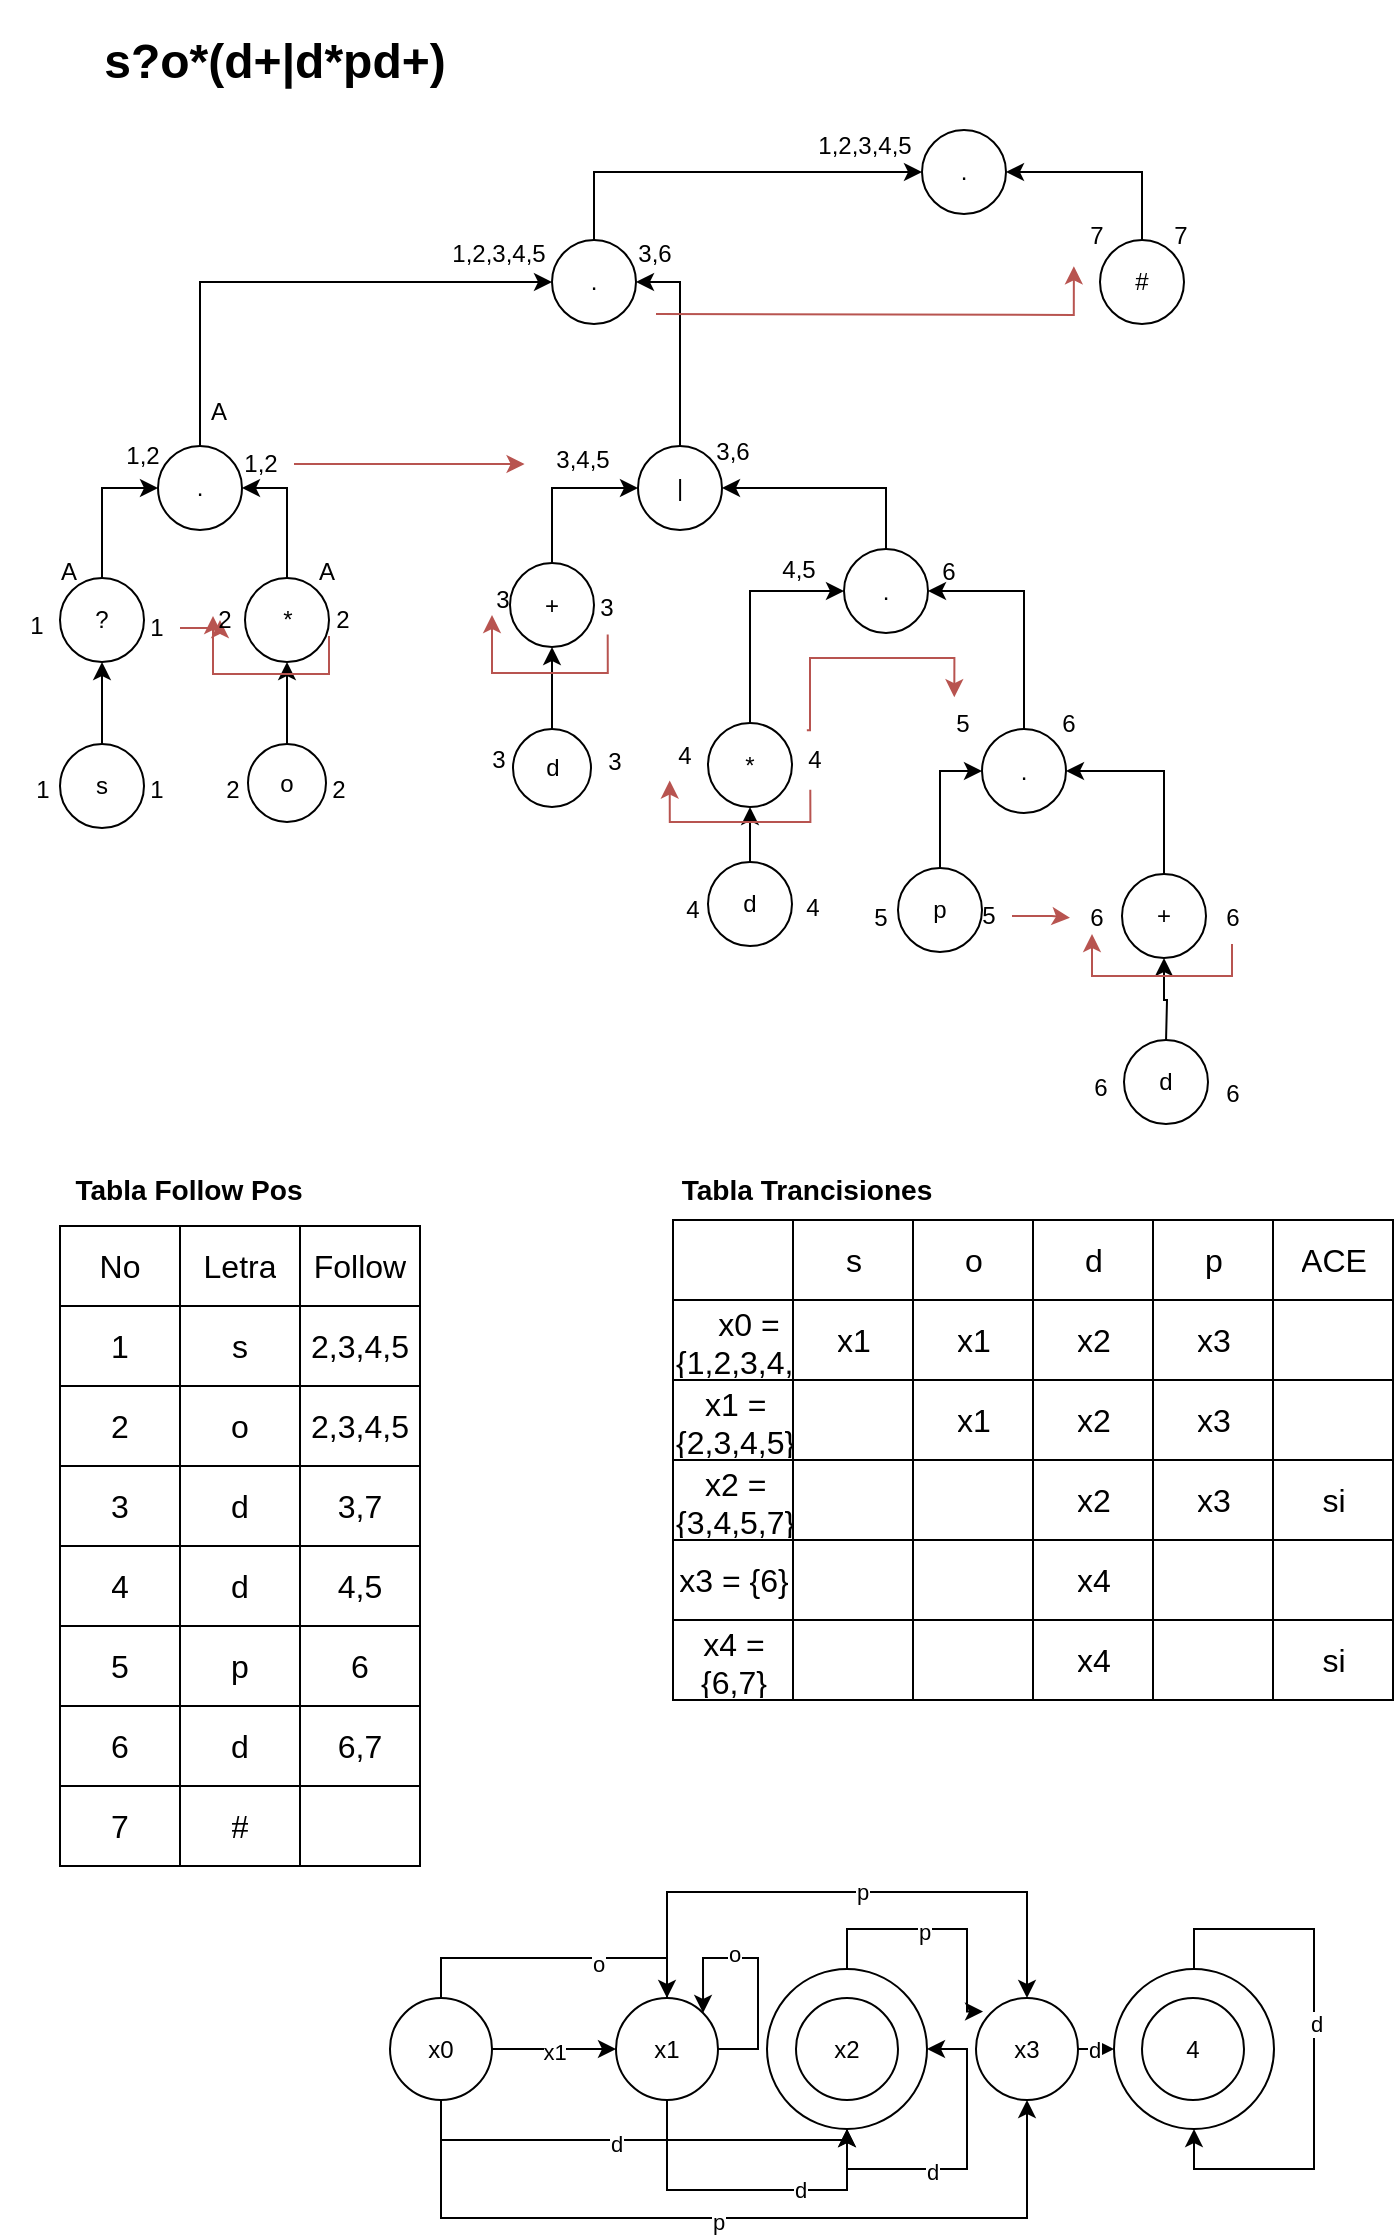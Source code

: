 <mxfile version="24.6.4" type="github">
  <diagram name="Página-1" id="LUSA24zUjMxwE82VFNc1">
    <mxGraphModel dx="989" dy="1683" grid="0" gridSize="10" guides="1" tooltips="1" connect="1" arrows="1" fold="1" page="1" pageScale="1" pageWidth="827" pageHeight="1169" math="0" shadow="0">
      <root>
        <mxCell id="0" />
        <mxCell id="1" parent="0" />
        <mxCell id="OqbQ4sYl66E1r_fSmcML-266" value="" style="ellipse;whiteSpace=wrap;html=1;aspect=fixed;" vertex="1" parent="1">
          <mxGeometry x="408.5" y="969.5" width="80" height="80" as="geometry" />
        </mxCell>
        <mxCell id="OqbQ4sYl66E1r_fSmcML-223" value="" style="ellipse;whiteSpace=wrap;html=1;aspect=fixed;" vertex="1" parent="1">
          <mxGeometry x="582" y="969.5" width="80" height="80" as="geometry" />
        </mxCell>
        <mxCell id="OqbQ4sYl66E1r_fSmcML-2" value="&lt;h1&gt;s?o*(d+|d*pd+)&lt;/h1&gt;" style="text;html=1;align=center;verticalAlign=middle;whiteSpace=wrap;rounded=0;" vertex="1" parent="1">
          <mxGeometry x="25" y="7" width="275" height="18" as="geometry" />
        </mxCell>
        <mxCell id="OqbQ4sYl66E1r_fSmcML-14" style="edgeStyle=orthogonalEdgeStyle;rounded=0;orthogonalLoop=1;jettySize=auto;html=1;entryX=0;entryY=0.5;entryDx=0;entryDy=0;exitX=0.5;exitY=0;exitDx=0;exitDy=0;" edge="1" parent="1" source="OqbQ4sYl66E1r_fSmcML-5" target="OqbQ4sYl66E1r_fSmcML-8">
          <mxGeometry relative="1" as="geometry" />
        </mxCell>
        <mxCell id="OqbQ4sYl66E1r_fSmcML-5" value="?" style="ellipse;whiteSpace=wrap;html=1;aspect=fixed;" vertex="1" parent="1">
          <mxGeometry x="55" y="274" width="42" height="42" as="geometry" />
        </mxCell>
        <mxCell id="OqbQ4sYl66E1r_fSmcML-7" style="edgeStyle=orthogonalEdgeStyle;rounded=0;orthogonalLoop=1;jettySize=auto;html=1;exitX=0.5;exitY=0;exitDx=0;exitDy=0;entryX=0.5;entryY=1;entryDx=0;entryDy=0;" edge="1" parent="1" source="OqbQ4sYl66E1r_fSmcML-6" target="OqbQ4sYl66E1r_fSmcML-5">
          <mxGeometry relative="1" as="geometry" />
        </mxCell>
        <mxCell id="OqbQ4sYl66E1r_fSmcML-6" value="s" style="ellipse;whiteSpace=wrap;html=1;aspect=fixed;" vertex="1" parent="1">
          <mxGeometry x="55" y="357" width="42" height="42" as="geometry" />
        </mxCell>
        <mxCell id="OqbQ4sYl66E1r_fSmcML-18" style="edgeStyle=orthogonalEdgeStyle;rounded=0;orthogonalLoop=1;jettySize=auto;html=1;entryX=0;entryY=0.5;entryDx=0;entryDy=0;exitX=0.5;exitY=0;exitDx=0;exitDy=0;" edge="1" parent="1" source="OqbQ4sYl66E1r_fSmcML-8" target="OqbQ4sYl66E1r_fSmcML-17">
          <mxGeometry relative="1" as="geometry" />
        </mxCell>
        <mxCell id="OqbQ4sYl66E1r_fSmcML-8" value="." style="ellipse;whiteSpace=wrap;html=1;aspect=fixed;" vertex="1" parent="1">
          <mxGeometry x="104" y="208" width="42" height="42" as="geometry" />
        </mxCell>
        <mxCell id="OqbQ4sYl66E1r_fSmcML-13" style="edgeStyle=orthogonalEdgeStyle;rounded=0;orthogonalLoop=1;jettySize=auto;html=1;entryX=0.5;entryY=1;entryDx=0;entryDy=0;" edge="1" parent="1" source="OqbQ4sYl66E1r_fSmcML-10" target="OqbQ4sYl66E1r_fSmcML-12">
          <mxGeometry relative="1" as="geometry" />
        </mxCell>
        <mxCell id="OqbQ4sYl66E1r_fSmcML-10" value="o" style="ellipse;whiteSpace=wrap;html=1;aspect=fixed;" vertex="1" parent="1">
          <mxGeometry x="149" y="357" width="39" height="39" as="geometry" />
        </mxCell>
        <mxCell id="OqbQ4sYl66E1r_fSmcML-15" style="edgeStyle=orthogonalEdgeStyle;rounded=0;orthogonalLoop=1;jettySize=auto;html=1;entryX=1;entryY=0.5;entryDx=0;entryDy=0;exitX=0.5;exitY=0;exitDx=0;exitDy=0;" edge="1" parent="1" source="OqbQ4sYl66E1r_fSmcML-12" target="OqbQ4sYl66E1r_fSmcML-8">
          <mxGeometry relative="1" as="geometry" />
        </mxCell>
        <mxCell id="OqbQ4sYl66E1r_fSmcML-12" value="*" style="ellipse;whiteSpace=wrap;html=1;aspect=fixed;" vertex="1" parent="1">
          <mxGeometry x="147.5" y="274" width="42" height="42" as="geometry" />
        </mxCell>
        <mxCell id="OqbQ4sYl66E1r_fSmcML-47" style="edgeStyle=orthogonalEdgeStyle;rounded=0;orthogonalLoop=1;jettySize=auto;html=1;exitX=0.5;exitY=0;exitDx=0;exitDy=0;entryX=0;entryY=0.5;entryDx=0;entryDy=0;" edge="1" parent="1" source="OqbQ4sYl66E1r_fSmcML-17" target="OqbQ4sYl66E1r_fSmcML-46">
          <mxGeometry relative="1" as="geometry" />
        </mxCell>
        <mxCell id="OqbQ4sYl66E1r_fSmcML-17" value="." style="ellipse;whiteSpace=wrap;html=1;aspect=fixed;" vertex="1" parent="1">
          <mxGeometry x="301" y="105" width="42" height="42" as="geometry" />
        </mxCell>
        <mxCell id="OqbQ4sYl66E1r_fSmcML-19" style="edgeStyle=orthogonalEdgeStyle;rounded=0;orthogonalLoop=1;jettySize=auto;html=1;entryX=0.5;entryY=1;entryDx=0;entryDy=0;" edge="1" parent="1" source="OqbQ4sYl66E1r_fSmcML-20" target="OqbQ4sYl66E1r_fSmcML-21">
          <mxGeometry relative="1" as="geometry" />
        </mxCell>
        <mxCell id="OqbQ4sYl66E1r_fSmcML-20" value="d" style="ellipse;whiteSpace=wrap;html=1;aspect=fixed;" vertex="1" parent="1">
          <mxGeometry x="281.5" y="349.5" width="39" height="39" as="geometry" />
        </mxCell>
        <mxCell id="OqbQ4sYl66E1r_fSmcML-33" style="edgeStyle=orthogonalEdgeStyle;rounded=0;orthogonalLoop=1;jettySize=auto;html=1;exitX=0.5;exitY=0;exitDx=0;exitDy=0;entryX=0;entryY=0.5;entryDx=0;entryDy=0;" edge="1" parent="1" source="OqbQ4sYl66E1r_fSmcML-21" target="OqbQ4sYl66E1r_fSmcML-32">
          <mxGeometry relative="1" as="geometry" />
        </mxCell>
        <mxCell id="OqbQ4sYl66E1r_fSmcML-21" value="+" style="ellipse;whiteSpace=wrap;html=1;aspect=fixed;" vertex="1" parent="1">
          <mxGeometry x="280" y="266.5" width="42" height="42" as="geometry" />
        </mxCell>
        <mxCell id="OqbQ4sYl66E1r_fSmcML-255" style="edgeStyle=orthogonalEdgeStyle;rounded=0;orthogonalLoop=1;jettySize=auto;html=1;exitX=0.5;exitY=0;exitDx=0;exitDy=0;entryX=1;entryY=0.5;entryDx=0;entryDy=0;" edge="1" parent="1" source="OqbQ4sYl66E1r_fSmcML-32" target="OqbQ4sYl66E1r_fSmcML-17">
          <mxGeometry relative="1" as="geometry" />
        </mxCell>
        <mxCell id="OqbQ4sYl66E1r_fSmcML-32" value="|" style="ellipse;whiteSpace=wrap;html=1;aspect=fixed;" vertex="1" parent="1">
          <mxGeometry x="344" y="208" width="42" height="42" as="geometry" />
        </mxCell>
        <mxCell id="OqbQ4sYl66E1r_fSmcML-46" value="." style="ellipse;whiteSpace=wrap;html=1;aspect=fixed;" vertex="1" parent="1">
          <mxGeometry x="486" y="50" width="42" height="42" as="geometry" />
        </mxCell>
        <mxCell id="OqbQ4sYl66E1r_fSmcML-49" style="edgeStyle=orthogonalEdgeStyle;rounded=0;orthogonalLoop=1;jettySize=auto;html=1;exitX=0.5;exitY=0;exitDx=0;exitDy=0;entryX=1;entryY=0.5;entryDx=0;entryDy=0;" edge="1" parent="1" source="OqbQ4sYl66E1r_fSmcML-48" target="OqbQ4sYl66E1r_fSmcML-46">
          <mxGeometry relative="1" as="geometry" />
        </mxCell>
        <mxCell id="OqbQ4sYl66E1r_fSmcML-48" value="#" style="ellipse;whiteSpace=wrap;html=1;aspect=fixed;" vertex="1" parent="1">
          <mxGeometry x="575" y="105" width="42" height="42" as="geometry" />
        </mxCell>
        <mxCell id="OqbQ4sYl66E1r_fSmcML-50" value="" style="shape=table;startSize=0;container=1;collapsible=0;childLayout=tableLayout;fontSize=16;" vertex="1" parent="1">
          <mxGeometry x="55" y="598" width="180" height="320" as="geometry" />
        </mxCell>
        <mxCell id="OqbQ4sYl66E1r_fSmcML-51" value="" style="shape=tableRow;horizontal=0;startSize=0;swimlaneHead=0;swimlaneBody=0;strokeColor=inherit;top=0;left=0;bottom=0;right=0;collapsible=0;dropTarget=0;fillColor=none;points=[[0,0.5],[1,0.5]];portConstraint=eastwest;fontSize=16;" vertex="1" parent="OqbQ4sYl66E1r_fSmcML-50">
          <mxGeometry width="180" height="40" as="geometry" />
        </mxCell>
        <mxCell id="OqbQ4sYl66E1r_fSmcML-52" value="No" style="shape=partialRectangle;html=1;whiteSpace=wrap;connectable=0;strokeColor=inherit;overflow=hidden;fillColor=none;top=0;left=0;bottom=0;right=0;pointerEvents=1;fontSize=16;" vertex="1" parent="OqbQ4sYl66E1r_fSmcML-51">
          <mxGeometry width="60" height="40" as="geometry">
            <mxRectangle width="60" height="40" as="alternateBounds" />
          </mxGeometry>
        </mxCell>
        <mxCell id="OqbQ4sYl66E1r_fSmcML-53" value="Letra" style="shape=partialRectangle;html=1;whiteSpace=wrap;connectable=0;strokeColor=inherit;overflow=hidden;fillColor=none;top=0;left=0;bottom=0;right=0;pointerEvents=1;fontSize=16;" vertex="1" parent="OqbQ4sYl66E1r_fSmcML-51">
          <mxGeometry x="60" width="60" height="40" as="geometry">
            <mxRectangle width="60" height="40" as="alternateBounds" />
          </mxGeometry>
        </mxCell>
        <mxCell id="OqbQ4sYl66E1r_fSmcML-54" value="Follow" style="shape=partialRectangle;html=1;whiteSpace=wrap;connectable=0;strokeColor=inherit;overflow=hidden;fillColor=none;top=0;left=0;bottom=0;right=0;pointerEvents=1;fontSize=16;" vertex="1" parent="OqbQ4sYl66E1r_fSmcML-51">
          <mxGeometry x="120" width="60" height="40" as="geometry">
            <mxRectangle width="60" height="40" as="alternateBounds" />
          </mxGeometry>
        </mxCell>
        <mxCell id="OqbQ4sYl66E1r_fSmcML-98" style="shape=tableRow;horizontal=0;startSize=0;swimlaneHead=0;swimlaneBody=0;strokeColor=inherit;top=0;left=0;bottom=0;right=0;collapsible=0;dropTarget=0;fillColor=none;points=[[0,0.5],[1,0.5]];portConstraint=eastwest;fontSize=16;" vertex="1" parent="OqbQ4sYl66E1r_fSmcML-50">
          <mxGeometry y="40" width="180" height="40" as="geometry" />
        </mxCell>
        <mxCell id="OqbQ4sYl66E1r_fSmcML-99" value="1" style="shape=partialRectangle;html=1;whiteSpace=wrap;connectable=0;strokeColor=inherit;overflow=hidden;fillColor=none;top=0;left=0;bottom=0;right=0;pointerEvents=1;fontSize=16;" vertex="1" parent="OqbQ4sYl66E1r_fSmcML-98">
          <mxGeometry width="60" height="40" as="geometry">
            <mxRectangle width="60" height="40" as="alternateBounds" />
          </mxGeometry>
        </mxCell>
        <mxCell id="OqbQ4sYl66E1r_fSmcML-100" value="s" style="shape=partialRectangle;html=1;whiteSpace=wrap;connectable=0;strokeColor=inherit;overflow=hidden;fillColor=none;top=0;left=0;bottom=0;right=0;pointerEvents=1;fontSize=16;" vertex="1" parent="OqbQ4sYl66E1r_fSmcML-98">
          <mxGeometry x="60" width="60" height="40" as="geometry">
            <mxRectangle width="60" height="40" as="alternateBounds" />
          </mxGeometry>
        </mxCell>
        <mxCell id="OqbQ4sYl66E1r_fSmcML-101" value="2,3,4,5" style="shape=partialRectangle;html=1;whiteSpace=wrap;connectable=0;strokeColor=inherit;overflow=hidden;fillColor=none;top=0;left=0;bottom=0;right=0;pointerEvents=1;fontSize=16;" vertex="1" parent="OqbQ4sYl66E1r_fSmcML-98">
          <mxGeometry x="120" width="60" height="40" as="geometry">
            <mxRectangle width="60" height="40" as="alternateBounds" />
          </mxGeometry>
        </mxCell>
        <mxCell id="OqbQ4sYl66E1r_fSmcML-94" style="shape=tableRow;horizontal=0;startSize=0;swimlaneHead=0;swimlaneBody=0;strokeColor=inherit;top=0;left=0;bottom=0;right=0;collapsible=0;dropTarget=0;fillColor=none;points=[[0,0.5],[1,0.5]];portConstraint=eastwest;fontSize=16;" vertex="1" parent="OqbQ4sYl66E1r_fSmcML-50">
          <mxGeometry y="80" width="180" height="40" as="geometry" />
        </mxCell>
        <mxCell id="OqbQ4sYl66E1r_fSmcML-95" value="2" style="shape=partialRectangle;html=1;whiteSpace=wrap;connectable=0;strokeColor=inherit;overflow=hidden;fillColor=none;top=0;left=0;bottom=0;right=0;pointerEvents=1;fontSize=16;" vertex="1" parent="OqbQ4sYl66E1r_fSmcML-94">
          <mxGeometry width="60" height="40" as="geometry">
            <mxRectangle width="60" height="40" as="alternateBounds" />
          </mxGeometry>
        </mxCell>
        <mxCell id="OqbQ4sYl66E1r_fSmcML-96" value="o" style="shape=partialRectangle;html=1;whiteSpace=wrap;connectable=0;strokeColor=inherit;overflow=hidden;fillColor=none;top=0;left=0;bottom=0;right=0;pointerEvents=1;fontSize=16;" vertex="1" parent="OqbQ4sYl66E1r_fSmcML-94">
          <mxGeometry x="60" width="60" height="40" as="geometry">
            <mxRectangle width="60" height="40" as="alternateBounds" />
          </mxGeometry>
        </mxCell>
        <mxCell id="OqbQ4sYl66E1r_fSmcML-97" value="2,3,4,5" style="shape=partialRectangle;html=1;whiteSpace=wrap;connectable=0;strokeColor=inherit;overflow=hidden;fillColor=none;top=0;left=0;bottom=0;right=0;pointerEvents=1;fontSize=16;" vertex="1" parent="OqbQ4sYl66E1r_fSmcML-94">
          <mxGeometry x="120" width="60" height="40" as="geometry">
            <mxRectangle width="60" height="40" as="alternateBounds" />
          </mxGeometry>
        </mxCell>
        <mxCell id="OqbQ4sYl66E1r_fSmcML-90" style="shape=tableRow;horizontal=0;startSize=0;swimlaneHead=0;swimlaneBody=0;strokeColor=inherit;top=0;left=0;bottom=0;right=0;collapsible=0;dropTarget=0;fillColor=none;points=[[0,0.5],[1,0.5]];portConstraint=eastwest;fontSize=16;" vertex="1" parent="OqbQ4sYl66E1r_fSmcML-50">
          <mxGeometry y="120" width="180" height="40" as="geometry" />
        </mxCell>
        <mxCell id="OqbQ4sYl66E1r_fSmcML-91" value="3" style="shape=partialRectangle;html=1;whiteSpace=wrap;connectable=0;strokeColor=inherit;overflow=hidden;fillColor=none;top=0;left=0;bottom=0;right=0;pointerEvents=1;fontSize=16;" vertex="1" parent="OqbQ4sYl66E1r_fSmcML-90">
          <mxGeometry width="60" height="40" as="geometry">
            <mxRectangle width="60" height="40" as="alternateBounds" />
          </mxGeometry>
        </mxCell>
        <mxCell id="OqbQ4sYl66E1r_fSmcML-92" value="d" style="shape=partialRectangle;html=1;whiteSpace=wrap;connectable=0;strokeColor=inherit;overflow=hidden;fillColor=none;top=0;left=0;bottom=0;right=0;pointerEvents=1;fontSize=16;" vertex="1" parent="OqbQ4sYl66E1r_fSmcML-90">
          <mxGeometry x="60" width="60" height="40" as="geometry">
            <mxRectangle width="60" height="40" as="alternateBounds" />
          </mxGeometry>
        </mxCell>
        <mxCell id="OqbQ4sYl66E1r_fSmcML-93" value="3,7" style="shape=partialRectangle;html=1;whiteSpace=wrap;connectable=0;strokeColor=inherit;overflow=hidden;fillColor=none;top=0;left=0;bottom=0;right=0;pointerEvents=1;fontSize=16;" vertex="1" parent="OqbQ4sYl66E1r_fSmcML-90">
          <mxGeometry x="120" width="60" height="40" as="geometry">
            <mxRectangle width="60" height="40" as="alternateBounds" />
          </mxGeometry>
        </mxCell>
        <mxCell id="OqbQ4sYl66E1r_fSmcML-86" style="shape=tableRow;horizontal=0;startSize=0;swimlaneHead=0;swimlaneBody=0;strokeColor=inherit;top=0;left=0;bottom=0;right=0;collapsible=0;dropTarget=0;fillColor=none;points=[[0,0.5],[1,0.5]];portConstraint=eastwest;fontSize=16;" vertex="1" parent="OqbQ4sYl66E1r_fSmcML-50">
          <mxGeometry y="160" width="180" height="40" as="geometry" />
        </mxCell>
        <mxCell id="OqbQ4sYl66E1r_fSmcML-87" value="4" style="shape=partialRectangle;html=1;whiteSpace=wrap;connectable=0;strokeColor=inherit;overflow=hidden;fillColor=none;top=0;left=0;bottom=0;right=0;pointerEvents=1;fontSize=16;" vertex="1" parent="OqbQ4sYl66E1r_fSmcML-86">
          <mxGeometry width="60" height="40" as="geometry">
            <mxRectangle width="60" height="40" as="alternateBounds" />
          </mxGeometry>
        </mxCell>
        <mxCell id="OqbQ4sYl66E1r_fSmcML-88" value="d" style="shape=partialRectangle;html=1;whiteSpace=wrap;connectable=0;strokeColor=inherit;overflow=hidden;fillColor=none;top=0;left=0;bottom=0;right=0;pointerEvents=1;fontSize=16;" vertex="1" parent="OqbQ4sYl66E1r_fSmcML-86">
          <mxGeometry x="60" width="60" height="40" as="geometry">
            <mxRectangle width="60" height="40" as="alternateBounds" />
          </mxGeometry>
        </mxCell>
        <mxCell id="OqbQ4sYl66E1r_fSmcML-89" value="4,5" style="shape=partialRectangle;html=1;whiteSpace=wrap;connectable=0;strokeColor=inherit;overflow=hidden;fillColor=none;top=0;left=0;bottom=0;right=0;pointerEvents=1;fontSize=16;" vertex="1" parent="OqbQ4sYl66E1r_fSmcML-86">
          <mxGeometry x="120" width="60" height="40" as="geometry">
            <mxRectangle width="60" height="40" as="alternateBounds" />
          </mxGeometry>
        </mxCell>
        <mxCell id="OqbQ4sYl66E1r_fSmcML-82" style="shape=tableRow;horizontal=0;startSize=0;swimlaneHead=0;swimlaneBody=0;strokeColor=inherit;top=0;left=0;bottom=0;right=0;collapsible=0;dropTarget=0;fillColor=none;points=[[0,0.5],[1,0.5]];portConstraint=eastwest;fontSize=16;" vertex="1" parent="OqbQ4sYl66E1r_fSmcML-50">
          <mxGeometry y="200" width="180" height="40" as="geometry" />
        </mxCell>
        <mxCell id="OqbQ4sYl66E1r_fSmcML-83" value="5" style="shape=partialRectangle;html=1;whiteSpace=wrap;connectable=0;strokeColor=inherit;overflow=hidden;fillColor=none;top=0;left=0;bottom=0;right=0;pointerEvents=1;fontSize=16;" vertex="1" parent="OqbQ4sYl66E1r_fSmcML-82">
          <mxGeometry width="60" height="40" as="geometry">
            <mxRectangle width="60" height="40" as="alternateBounds" />
          </mxGeometry>
        </mxCell>
        <mxCell id="OqbQ4sYl66E1r_fSmcML-84" value="p" style="shape=partialRectangle;html=1;whiteSpace=wrap;connectable=0;strokeColor=inherit;overflow=hidden;fillColor=none;top=0;left=0;bottom=0;right=0;pointerEvents=1;fontSize=16;" vertex="1" parent="OqbQ4sYl66E1r_fSmcML-82">
          <mxGeometry x="60" width="60" height="40" as="geometry">
            <mxRectangle width="60" height="40" as="alternateBounds" />
          </mxGeometry>
        </mxCell>
        <mxCell id="OqbQ4sYl66E1r_fSmcML-85" value="6" style="shape=partialRectangle;html=1;whiteSpace=wrap;connectable=0;strokeColor=inherit;overflow=hidden;fillColor=none;top=0;left=0;bottom=0;right=0;pointerEvents=1;fontSize=16;" vertex="1" parent="OqbQ4sYl66E1r_fSmcML-82">
          <mxGeometry x="120" width="60" height="40" as="geometry">
            <mxRectangle width="60" height="40" as="alternateBounds" />
          </mxGeometry>
        </mxCell>
        <mxCell id="OqbQ4sYl66E1r_fSmcML-55" value="" style="shape=tableRow;horizontal=0;startSize=0;swimlaneHead=0;swimlaneBody=0;strokeColor=inherit;top=0;left=0;bottom=0;right=0;collapsible=0;dropTarget=0;fillColor=none;points=[[0,0.5],[1,0.5]];portConstraint=eastwest;fontSize=16;" vertex="1" parent="OqbQ4sYl66E1r_fSmcML-50">
          <mxGeometry y="240" width="180" height="40" as="geometry" />
        </mxCell>
        <mxCell id="OqbQ4sYl66E1r_fSmcML-56" value="6" style="shape=partialRectangle;html=1;whiteSpace=wrap;connectable=0;strokeColor=inherit;overflow=hidden;fillColor=none;top=0;left=0;bottom=0;right=0;pointerEvents=1;fontSize=16;" vertex="1" parent="OqbQ4sYl66E1r_fSmcML-55">
          <mxGeometry width="60" height="40" as="geometry">
            <mxRectangle width="60" height="40" as="alternateBounds" />
          </mxGeometry>
        </mxCell>
        <mxCell id="OqbQ4sYl66E1r_fSmcML-57" value="d" style="shape=partialRectangle;html=1;whiteSpace=wrap;connectable=0;strokeColor=inherit;overflow=hidden;fillColor=none;top=0;left=0;bottom=0;right=0;pointerEvents=1;fontSize=16;" vertex="1" parent="OqbQ4sYl66E1r_fSmcML-55">
          <mxGeometry x="60" width="60" height="40" as="geometry">
            <mxRectangle width="60" height="40" as="alternateBounds" />
          </mxGeometry>
        </mxCell>
        <mxCell id="OqbQ4sYl66E1r_fSmcML-58" value="6,7" style="shape=partialRectangle;html=1;whiteSpace=wrap;connectable=0;strokeColor=inherit;overflow=hidden;fillColor=none;top=0;left=0;bottom=0;right=0;pointerEvents=1;fontSize=16;" vertex="1" parent="OqbQ4sYl66E1r_fSmcML-55">
          <mxGeometry x="120" width="60" height="40" as="geometry">
            <mxRectangle width="60" height="40" as="alternateBounds" />
          </mxGeometry>
        </mxCell>
        <mxCell id="OqbQ4sYl66E1r_fSmcML-59" value="" style="shape=tableRow;horizontal=0;startSize=0;swimlaneHead=0;swimlaneBody=0;strokeColor=inherit;top=0;left=0;bottom=0;right=0;collapsible=0;dropTarget=0;fillColor=none;points=[[0,0.5],[1,0.5]];portConstraint=eastwest;fontSize=16;" vertex="1" parent="OqbQ4sYl66E1r_fSmcML-50">
          <mxGeometry y="280" width="180" height="40" as="geometry" />
        </mxCell>
        <mxCell id="OqbQ4sYl66E1r_fSmcML-60" value="7" style="shape=partialRectangle;html=1;whiteSpace=wrap;connectable=0;strokeColor=inherit;overflow=hidden;fillColor=none;top=0;left=0;bottom=0;right=0;pointerEvents=1;fontSize=16;" vertex="1" parent="OqbQ4sYl66E1r_fSmcML-59">
          <mxGeometry width="60" height="40" as="geometry">
            <mxRectangle width="60" height="40" as="alternateBounds" />
          </mxGeometry>
        </mxCell>
        <mxCell id="OqbQ4sYl66E1r_fSmcML-61" value="#" style="shape=partialRectangle;html=1;whiteSpace=wrap;connectable=0;strokeColor=inherit;overflow=hidden;fillColor=none;top=0;left=0;bottom=0;right=0;pointerEvents=1;fontSize=16;" vertex="1" parent="OqbQ4sYl66E1r_fSmcML-59">
          <mxGeometry x="60" width="60" height="40" as="geometry">
            <mxRectangle width="60" height="40" as="alternateBounds" />
          </mxGeometry>
        </mxCell>
        <mxCell id="OqbQ4sYl66E1r_fSmcML-62" value="" style="shape=partialRectangle;html=1;whiteSpace=wrap;connectable=0;strokeColor=inherit;overflow=hidden;fillColor=none;top=0;left=0;bottom=0;right=0;pointerEvents=1;fontSize=16;" vertex="1" parent="OqbQ4sYl66E1r_fSmcML-59">
          <mxGeometry x="120" width="60" height="40" as="geometry">
            <mxRectangle width="60" height="40" as="alternateBounds" />
          </mxGeometry>
        </mxCell>
        <mxCell id="OqbQ4sYl66E1r_fSmcML-63" value="&lt;h3&gt;Tabla Follow Pos&lt;/h3&gt;" style="text;html=1;align=center;verticalAlign=middle;whiteSpace=wrap;rounded=0;" vertex="1" parent="1">
          <mxGeometry x="55" y="562" width="129" height="36" as="geometry" />
        </mxCell>
        <mxCell id="OqbQ4sYl66E1r_fSmcML-64" value="A" style="text;html=1;align=center;verticalAlign=middle;resizable=0;points=[];autosize=1;strokeColor=none;fillColor=none;" vertex="1" parent="1">
          <mxGeometry x="46" y="258" width="26" height="26" as="geometry" />
        </mxCell>
        <mxCell id="OqbQ4sYl66E1r_fSmcML-65" value="A" style="text;html=1;align=center;verticalAlign=middle;resizable=0;points=[];autosize=1;strokeColor=none;fillColor=none;" vertex="1" parent="1">
          <mxGeometry x="175" y="258" width="26" height="26" as="geometry" />
        </mxCell>
        <mxCell id="OqbQ4sYl66E1r_fSmcML-67" value="1,2" style="text;html=1;align=center;verticalAlign=middle;resizable=0;points=[];autosize=1;strokeColor=none;fillColor=none;" vertex="1" parent="1">
          <mxGeometry x="78" y="200" width="35" height="26" as="geometry" />
        </mxCell>
        <mxCell id="OqbQ4sYl66E1r_fSmcML-68" value="1,2" style="text;html=1;align=center;verticalAlign=middle;resizable=0;points=[];autosize=1;strokeColor=none;fillColor=none;" vertex="1" parent="1">
          <mxGeometry x="137" y="204" width="35" height="26" as="geometry" />
        </mxCell>
        <mxCell id="OqbQ4sYl66E1r_fSmcML-69" value="A" style="text;html=1;align=center;verticalAlign=middle;resizable=0;points=[];autosize=1;strokeColor=none;fillColor=none;" vertex="1" parent="1">
          <mxGeometry x="121" y="178" width="26" height="26" as="geometry" />
        </mxCell>
        <mxCell id="OqbQ4sYl66E1r_fSmcML-70" value="3,4,5" style="text;html=1;align=center;verticalAlign=middle;resizable=0;points=[];autosize=1;strokeColor=none;fillColor=none;" vertex="1" parent="1">
          <mxGeometry x="293" y="201.5" width="45" height="26" as="geometry" />
        </mxCell>
        <mxCell id="OqbQ4sYl66E1r_fSmcML-76" value="1,2,3,4,5" style="text;html=1;align=center;verticalAlign=middle;resizable=0;points=[];autosize=1;strokeColor=none;fillColor=none;" vertex="1" parent="1">
          <mxGeometry x="241" y="99" width="65" height="26" as="geometry" />
        </mxCell>
        <mxCell id="OqbQ4sYl66E1r_fSmcML-77" value="3,6" style="text;html=1;align=center;verticalAlign=middle;resizable=0;points=[];autosize=1;strokeColor=none;fillColor=none;" vertex="1" parent="1">
          <mxGeometry x="334" y="99" width="35" height="26" as="geometry" />
        </mxCell>
        <mxCell id="OqbQ4sYl66E1r_fSmcML-78" value="1,2,3,4,5" style="text;html=1;align=center;verticalAlign=middle;resizable=0;points=[];autosize=1;strokeColor=none;fillColor=none;" vertex="1" parent="1">
          <mxGeometry x="424" y="45" width="65" height="26" as="geometry" />
        </mxCell>
        <mxCell id="OqbQ4sYl66E1r_fSmcML-79" value="7" style="text;html=1;align=center;verticalAlign=middle;resizable=0;points=[];autosize=1;strokeColor=none;fillColor=none;" vertex="1" parent="1">
          <mxGeometry x="560" y="90" width="25" height="26" as="geometry" />
        </mxCell>
        <mxCell id="OqbQ4sYl66E1r_fSmcML-80" value="7" style="text;html=1;align=center;verticalAlign=middle;resizable=0;points=[];autosize=1;strokeColor=none;fillColor=none;" vertex="1" parent="1">
          <mxGeometry x="602" y="90" width="25" height="26" as="geometry" />
        </mxCell>
        <mxCell id="OqbQ4sYl66E1r_fSmcML-104" value="1" style="text;html=1;align=center;verticalAlign=middle;resizable=0;points=[];autosize=1;strokeColor=none;fillColor=none;" vertex="1" parent="1">
          <mxGeometry x="30" y="285" width="25" height="26" as="geometry" />
        </mxCell>
        <mxCell id="OqbQ4sYl66E1r_fSmcML-261" style="edgeStyle=orthogonalEdgeStyle;rounded=0;orthogonalLoop=1;jettySize=auto;html=1;fillColor=#f8cecc;strokeColor=#b85450;" edge="1" parent="1" source="OqbQ4sYl66E1r_fSmcML-105" target="OqbQ4sYl66E1r_fSmcML-112">
          <mxGeometry relative="1" as="geometry" />
        </mxCell>
        <mxCell id="OqbQ4sYl66E1r_fSmcML-105" value="1" style="text;html=1;align=center;verticalAlign=middle;resizable=0;points=[];autosize=1;strokeColor=none;fillColor=none;" vertex="1" parent="1">
          <mxGeometry x="90" y="286" width="25" height="26" as="geometry" />
        </mxCell>
        <mxCell id="OqbQ4sYl66E1r_fSmcML-106" value="1" style="text;html=1;align=center;verticalAlign=middle;resizable=0;points=[];autosize=1;strokeColor=none;fillColor=none;" vertex="1" parent="1">
          <mxGeometry x="33" y="366.5" width="25" height="26" as="geometry" />
        </mxCell>
        <mxCell id="OqbQ4sYl66E1r_fSmcML-107" value="1" style="text;html=1;align=center;verticalAlign=middle;resizable=0;points=[];autosize=1;strokeColor=none;fillColor=none;" vertex="1" parent="1">
          <mxGeometry x="90" y="366.5" width="25" height="26" as="geometry" />
        </mxCell>
        <mxCell id="OqbQ4sYl66E1r_fSmcML-108" value="2" style="text;html=1;align=center;verticalAlign=middle;resizable=0;points=[];autosize=1;strokeColor=none;fillColor=none;" vertex="1" parent="1">
          <mxGeometry x="128" y="366.5" width="25" height="26" as="geometry" />
        </mxCell>
        <mxCell id="OqbQ4sYl66E1r_fSmcML-110" value="2" style="text;html=1;align=center;verticalAlign=middle;resizable=0;points=[];autosize=1;strokeColor=none;fillColor=none;" vertex="1" parent="1">
          <mxGeometry x="181" y="366.5" width="25" height="26" as="geometry" />
        </mxCell>
        <mxCell id="OqbQ4sYl66E1r_fSmcML-111" value="2" style="text;html=1;align=center;verticalAlign=middle;resizable=0;points=[];autosize=1;strokeColor=none;fillColor=none;" vertex="1" parent="1">
          <mxGeometry x="183" y="282" width="25" height="26" as="geometry" />
        </mxCell>
        <mxCell id="OqbQ4sYl66E1r_fSmcML-112" value="2" style="text;html=1;align=center;verticalAlign=middle;resizable=0;points=[];autosize=1;strokeColor=none;fillColor=none;" vertex="1" parent="1">
          <mxGeometry x="124" y="282" width="25" height="26" as="geometry" />
        </mxCell>
        <mxCell id="OqbQ4sYl66E1r_fSmcML-113" value="3" style="text;html=1;align=center;verticalAlign=middle;resizable=0;points=[];autosize=1;strokeColor=none;fillColor=none;" vertex="1" parent="1">
          <mxGeometry x="261" y="351.5" width="25" height="26" as="geometry" />
        </mxCell>
        <mxCell id="OqbQ4sYl66E1r_fSmcML-114" value="3" style="text;html=1;align=center;verticalAlign=middle;resizable=0;points=[];autosize=1;strokeColor=none;fillColor=none;" vertex="1" parent="1">
          <mxGeometry x="319" y="352.5" width="25" height="26" as="geometry" />
        </mxCell>
        <mxCell id="OqbQ4sYl66E1r_fSmcML-119" value="3" style="text;html=1;align=center;verticalAlign=middle;resizable=0;points=[];autosize=1;strokeColor=none;fillColor=none;" vertex="1" parent="1">
          <mxGeometry x="315" y="275.5" width="25" height="26" as="geometry" />
        </mxCell>
        <mxCell id="OqbQ4sYl66E1r_fSmcML-120" value="3" style="text;html=1;align=center;verticalAlign=middle;resizable=0;points=[];autosize=1;strokeColor=none;fillColor=none;" vertex="1" parent="1">
          <mxGeometry x="263" y="271.5" width="25" height="26" as="geometry" />
        </mxCell>
        <mxCell id="OqbQ4sYl66E1r_fSmcML-129" style="edgeStyle=orthogonalEdgeStyle;rounded=0;orthogonalLoop=1;jettySize=auto;html=1;exitX=0.554;exitY=1.027;exitDx=0;exitDy=0;exitPerimeter=0;fillColor=#f8cecc;strokeColor=#b85450;" edge="1" parent="1" source="OqbQ4sYl66E1r_fSmcML-119">
          <mxGeometry relative="1" as="geometry">
            <mxPoint x="271" y="292.5" as="targetPoint" />
            <Array as="points">
              <mxPoint x="329" y="321.5" />
              <mxPoint x="271" y="321.5" />
            </Array>
          </mxGeometry>
        </mxCell>
        <mxCell id="OqbQ4sYl66E1r_fSmcML-131" style="edgeStyle=orthogonalEdgeStyle;rounded=0;orthogonalLoop=1;jettySize=auto;html=1;exitX=0.554;exitY=1.027;exitDx=0;exitDy=0;exitPerimeter=0;fillColor=#f8cecc;strokeColor=#b85450;" edge="1" parent="1">
          <mxGeometry relative="1" as="geometry">
            <mxPoint x="189.5" y="303" as="sourcePoint" />
            <mxPoint x="131.5" y="293" as="targetPoint" />
            <Array as="points">
              <mxPoint x="189.5" y="322" />
              <mxPoint x="131.5" y="322" />
            </Array>
          </mxGeometry>
        </mxCell>
        <mxCell id="OqbQ4sYl66E1r_fSmcML-134" style="edgeStyle=orthogonalEdgeStyle;rounded=0;orthogonalLoop=1;jettySize=auto;html=1;entryX=0.077;entryY=1.082;entryDx=0;entryDy=0;entryPerimeter=0;fillColor=#f8cecc;strokeColor=#b85450;" edge="1" parent="1" target="OqbQ4sYl66E1r_fSmcML-79">
          <mxGeometry relative="1" as="geometry">
            <mxPoint x="353" y="142" as="sourcePoint" />
          </mxGeometry>
        </mxCell>
        <mxCell id="OqbQ4sYl66E1r_fSmcML-140" value="&lt;h3&gt;Tabla Trancisiones&lt;/h3&gt;" style="text;html=1;align=center;verticalAlign=middle;whiteSpace=wrap;rounded=0;" vertex="1" parent="1">
          <mxGeometry x="364" y="562" width="129" height="36" as="geometry" />
        </mxCell>
        <mxCell id="OqbQ4sYl66E1r_fSmcML-141" value="" style="shape=table;startSize=0;container=1;collapsible=0;childLayout=tableLayout;fontSize=16;" vertex="1" parent="1">
          <mxGeometry x="361.5" y="595" width="360" height="240" as="geometry" />
        </mxCell>
        <mxCell id="OqbQ4sYl66E1r_fSmcML-158" style="shape=tableRow;horizontal=0;startSize=0;swimlaneHead=0;swimlaneBody=0;strokeColor=inherit;top=0;left=0;bottom=0;right=0;collapsible=0;dropTarget=0;fillColor=none;points=[[0,0.5],[1,0.5]];portConstraint=eastwest;fontSize=16;" vertex="1" parent="OqbQ4sYl66E1r_fSmcML-141">
          <mxGeometry width="360" height="40" as="geometry" />
        </mxCell>
        <mxCell id="OqbQ4sYl66E1r_fSmcML-159" style="shape=partialRectangle;html=1;whiteSpace=wrap;connectable=0;strokeColor=inherit;overflow=hidden;fillColor=none;top=0;left=0;bottom=0;right=0;pointerEvents=1;fontSize=16;" vertex="1" parent="OqbQ4sYl66E1r_fSmcML-158">
          <mxGeometry width="60" height="40" as="geometry">
            <mxRectangle width="60" height="40" as="alternateBounds" />
          </mxGeometry>
        </mxCell>
        <mxCell id="OqbQ4sYl66E1r_fSmcML-160" value="s" style="shape=partialRectangle;html=1;whiteSpace=wrap;connectable=0;strokeColor=inherit;overflow=hidden;fillColor=none;top=0;left=0;bottom=0;right=0;pointerEvents=1;fontSize=16;" vertex="1" parent="OqbQ4sYl66E1r_fSmcML-158">
          <mxGeometry x="60" width="60" height="40" as="geometry">
            <mxRectangle width="60" height="40" as="alternateBounds" />
          </mxGeometry>
        </mxCell>
        <mxCell id="OqbQ4sYl66E1r_fSmcML-161" value="o" style="shape=partialRectangle;html=1;whiteSpace=wrap;connectable=0;strokeColor=inherit;overflow=hidden;fillColor=none;top=0;left=0;bottom=0;right=0;pointerEvents=1;fontSize=16;" vertex="1" parent="OqbQ4sYl66E1r_fSmcML-158">
          <mxGeometry x="120" width="60" height="40" as="geometry">
            <mxRectangle width="60" height="40" as="alternateBounds" />
          </mxGeometry>
        </mxCell>
        <mxCell id="OqbQ4sYl66E1r_fSmcML-162" value="d" style="shape=partialRectangle;html=1;whiteSpace=wrap;connectable=0;strokeColor=inherit;overflow=hidden;fillColor=none;top=0;left=0;bottom=0;right=0;pointerEvents=1;fontSize=16;" vertex="1" parent="OqbQ4sYl66E1r_fSmcML-158">
          <mxGeometry x="180" width="60" height="40" as="geometry">
            <mxRectangle width="60" height="40" as="alternateBounds" />
          </mxGeometry>
        </mxCell>
        <mxCell id="OqbQ4sYl66E1r_fSmcML-167" value="p" style="shape=partialRectangle;html=1;whiteSpace=wrap;connectable=0;strokeColor=inherit;overflow=hidden;fillColor=none;top=0;left=0;bottom=0;right=0;pointerEvents=1;fontSize=16;" vertex="1" parent="OqbQ4sYl66E1r_fSmcML-158">
          <mxGeometry x="240" width="60" height="40" as="geometry">
            <mxRectangle width="60" height="40" as="alternateBounds" />
          </mxGeometry>
        </mxCell>
        <mxCell id="OqbQ4sYl66E1r_fSmcML-172" value="ACE" style="shape=partialRectangle;html=1;whiteSpace=wrap;connectable=0;strokeColor=inherit;overflow=hidden;fillColor=none;top=0;left=0;bottom=0;right=0;pointerEvents=1;fontSize=16;" vertex="1" parent="OqbQ4sYl66E1r_fSmcML-158">
          <mxGeometry x="300" width="60" height="40" as="geometry">
            <mxRectangle width="60" height="40" as="alternateBounds" />
          </mxGeometry>
        </mxCell>
        <mxCell id="OqbQ4sYl66E1r_fSmcML-154" style="shape=tableRow;horizontal=0;startSize=0;swimlaneHead=0;swimlaneBody=0;strokeColor=inherit;top=0;left=0;bottom=0;right=0;collapsible=0;dropTarget=0;fillColor=none;points=[[0,0.5],[1,0.5]];portConstraint=eastwest;fontSize=16;" vertex="1" parent="OqbQ4sYl66E1r_fSmcML-141">
          <mxGeometry y="40" width="360" height="40" as="geometry" />
        </mxCell>
        <mxCell id="OqbQ4sYl66E1r_fSmcML-155" value="x0 = {1,2,3,4,5}" style="shape=partialRectangle;html=1;whiteSpace=wrap;connectable=0;strokeColor=inherit;overflow=hidden;fillColor=none;top=0;left=0;bottom=0;right=0;pointerEvents=1;fontSize=16;" vertex="1" parent="OqbQ4sYl66E1r_fSmcML-154">
          <mxGeometry width="60" height="40" as="geometry">
            <mxRectangle width="60" height="40" as="alternateBounds" />
          </mxGeometry>
        </mxCell>
        <mxCell id="OqbQ4sYl66E1r_fSmcML-156" value="x1" style="shape=partialRectangle;html=1;whiteSpace=wrap;connectable=0;strokeColor=inherit;overflow=hidden;fillColor=none;top=0;left=0;bottom=0;right=0;pointerEvents=1;fontSize=16;" vertex="1" parent="OqbQ4sYl66E1r_fSmcML-154">
          <mxGeometry x="60" width="60" height="40" as="geometry">
            <mxRectangle width="60" height="40" as="alternateBounds" />
          </mxGeometry>
        </mxCell>
        <mxCell id="OqbQ4sYl66E1r_fSmcML-157" value="x1" style="shape=partialRectangle;html=1;whiteSpace=wrap;connectable=0;strokeColor=inherit;overflow=hidden;fillColor=none;top=0;left=0;bottom=0;right=0;pointerEvents=1;fontSize=16;" vertex="1" parent="OqbQ4sYl66E1r_fSmcML-154">
          <mxGeometry x="120" width="60" height="40" as="geometry">
            <mxRectangle width="60" height="40" as="alternateBounds" />
          </mxGeometry>
        </mxCell>
        <mxCell id="OqbQ4sYl66E1r_fSmcML-163" value="x2" style="shape=partialRectangle;html=1;whiteSpace=wrap;connectable=0;strokeColor=inherit;overflow=hidden;fillColor=none;top=0;left=0;bottom=0;right=0;pointerEvents=1;fontSize=16;" vertex="1" parent="OqbQ4sYl66E1r_fSmcML-154">
          <mxGeometry x="180" width="60" height="40" as="geometry">
            <mxRectangle width="60" height="40" as="alternateBounds" />
          </mxGeometry>
        </mxCell>
        <mxCell id="OqbQ4sYl66E1r_fSmcML-168" value="x3" style="shape=partialRectangle;html=1;whiteSpace=wrap;connectable=0;strokeColor=inherit;overflow=hidden;fillColor=none;top=0;left=0;bottom=0;right=0;pointerEvents=1;fontSize=16;" vertex="1" parent="OqbQ4sYl66E1r_fSmcML-154">
          <mxGeometry x="240" width="60" height="40" as="geometry">
            <mxRectangle width="60" height="40" as="alternateBounds" />
          </mxGeometry>
        </mxCell>
        <mxCell id="OqbQ4sYl66E1r_fSmcML-173" style="shape=partialRectangle;html=1;whiteSpace=wrap;connectable=0;strokeColor=inherit;overflow=hidden;fillColor=none;top=0;left=0;bottom=0;right=0;pointerEvents=1;fontSize=16;" vertex="1" parent="OqbQ4sYl66E1r_fSmcML-154">
          <mxGeometry x="300" width="60" height="40" as="geometry">
            <mxRectangle width="60" height="40" as="alternateBounds" />
          </mxGeometry>
        </mxCell>
        <mxCell id="OqbQ4sYl66E1r_fSmcML-142" value="" style="shape=tableRow;horizontal=0;startSize=0;swimlaneHead=0;swimlaneBody=0;strokeColor=inherit;top=0;left=0;bottom=0;right=0;collapsible=0;dropTarget=0;fillColor=none;points=[[0,0.5],[1,0.5]];portConstraint=eastwest;fontSize=16;" vertex="1" parent="OqbQ4sYl66E1r_fSmcML-141">
          <mxGeometry y="80" width="360" height="40" as="geometry" />
        </mxCell>
        <mxCell id="OqbQ4sYl66E1r_fSmcML-143" value="x1 = {2,3,4,5}" style="shape=partialRectangle;html=1;whiteSpace=wrap;connectable=0;strokeColor=inherit;overflow=hidden;fillColor=none;top=0;left=0;bottom=0;right=0;pointerEvents=1;fontSize=16;" vertex="1" parent="OqbQ4sYl66E1r_fSmcML-142">
          <mxGeometry width="60" height="40" as="geometry">
            <mxRectangle width="60" height="40" as="alternateBounds" />
          </mxGeometry>
        </mxCell>
        <mxCell id="OqbQ4sYl66E1r_fSmcML-144" value="" style="shape=partialRectangle;html=1;whiteSpace=wrap;connectable=0;strokeColor=inherit;overflow=hidden;fillColor=none;top=0;left=0;bottom=0;right=0;pointerEvents=1;fontSize=16;" vertex="1" parent="OqbQ4sYl66E1r_fSmcML-142">
          <mxGeometry x="60" width="60" height="40" as="geometry">
            <mxRectangle width="60" height="40" as="alternateBounds" />
          </mxGeometry>
        </mxCell>
        <mxCell id="OqbQ4sYl66E1r_fSmcML-145" value="x1" style="shape=partialRectangle;html=1;whiteSpace=wrap;connectable=0;strokeColor=inherit;overflow=hidden;fillColor=none;top=0;left=0;bottom=0;right=0;pointerEvents=1;fontSize=16;" vertex="1" parent="OqbQ4sYl66E1r_fSmcML-142">
          <mxGeometry x="120" width="60" height="40" as="geometry">
            <mxRectangle width="60" height="40" as="alternateBounds" />
          </mxGeometry>
        </mxCell>
        <mxCell id="OqbQ4sYl66E1r_fSmcML-164" value="x2" style="shape=partialRectangle;html=1;whiteSpace=wrap;connectable=0;strokeColor=inherit;overflow=hidden;fillColor=none;top=0;left=0;bottom=0;right=0;pointerEvents=1;fontSize=16;" vertex="1" parent="OqbQ4sYl66E1r_fSmcML-142">
          <mxGeometry x="180" width="60" height="40" as="geometry">
            <mxRectangle width="60" height="40" as="alternateBounds" />
          </mxGeometry>
        </mxCell>
        <mxCell id="OqbQ4sYl66E1r_fSmcML-169" value="x3" style="shape=partialRectangle;html=1;whiteSpace=wrap;connectable=0;strokeColor=inherit;overflow=hidden;fillColor=none;top=0;left=0;bottom=0;right=0;pointerEvents=1;fontSize=16;" vertex="1" parent="OqbQ4sYl66E1r_fSmcML-142">
          <mxGeometry x="240" width="60" height="40" as="geometry">
            <mxRectangle width="60" height="40" as="alternateBounds" />
          </mxGeometry>
        </mxCell>
        <mxCell id="OqbQ4sYl66E1r_fSmcML-174" style="shape=partialRectangle;html=1;whiteSpace=wrap;connectable=0;strokeColor=inherit;overflow=hidden;fillColor=none;top=0;left=0;bottom=0;right=0;pointerEvents=1;fontSize=16;" vertex="1" parent="OqbQ4sYl66E1r_fSmcML-142">
          <mxGeometry x="300" width="60" height="40" as="geometry">
            <mxRectangle width="60" height="40" as="alternateBounds" />
          </mxGeometry>
        </mxCell>
        <mxCell id="OqbQ4sYl66E1r_fSmcML-146" value="" style="shape=tableRow;horizontal=0;startSize=0;swimlaneHead=0;swimlaneBody=0;strokeColor=inherit;top=0;left=0;bottom=0;right=0;collapsible=0;dropTarget=0;fillColor=none;points=[[0,0.5],[1,0.5]];portConstraint=eastwest;fontSize=16;" vertex="1" parent="OqbQ4sYl66E1r_fSmcML-141">
          <mxGeometry y="120" width="360" height="40" as="geometry" />
        </mxCell>
        <mxCell id="OqbQ4sYl66E1r_fSmcML-147" value="x2 = {3,4,5,7}" style="shape=partialRectangle;html=1;whiteSpace=wrap;connectable=0;strokeColor=inherit;overflow=hidden;fillColor=none;top=0;left=0;bottom=0;right=0;pointerEvents=1;fontSize=16;" vertex="1" parent="OqbQ4sYl66E1r_fSmcML-146">
          <mxGeometry width="60" height="40" as="geometry">
            <mxRectangle width="60" height="40" as="alternateBounds" />
          </mxGeometry>
        </mxCell>
        <mxCell id="OqbQ4sYl66E1r_fSmcML-148" value="" style="shape=partialRectangle;html=1;whiteSpace=wrap;connectable=0;strokeColor=inherit;overflow=hidden;fillColor=none;top=0;left=0;bottom=0;right=0;pointerEvents=1;fontSize=16;" vertex="1" parent="OqbQ4sYl66E1r_fSmcML-146">
          <mxGeometry x="60" width="60" height="40" as="geometry">
            <mxRectangle width="60" height="40" as="alternateBounds" />
          </mxGeometry>
        </mxCell>
        <mxCell id="OqbQ4sYl66E1r_fSmcML-149" value="" style="shape=partialRectangle;html=1;whiteSpace=wrap;connectable=0;strokeColor=inherit;overflow=hidden;fillColor=none;top=0;left=0;bottom=0;right=0;pointerEvents=1;fontSize=16;" vertex="1" parent="OqbQ4sYl66E1r_fSmcML-146">
          <mxGeometry x="120" width="60" height="40" as="geometry">
            <mxRectangle width="60" height="40" as="alternateBounds" />
          </mxGeometry>
        </mxCell>
        <mxCell id="OqbQ4sYl66E1r_fSmcML-165" value="x2" style="shape=partialRectangle;html=1;whiteSpace=wrap;connectable=0;strokeColor=inherit;overflow=hidden;fillColor=none;top=0;left=0;bottom=0;right=0;pointerEvents=1;fontSize=16;" vertex="1" parent="OqbQ4sYl66E1r_fSmcML-146">
          <mxGeometry x="180" width="60" height="40" as="geometry">
            <mxRectangle width="60" height="40" as="alternateBounds" />
          </mxGeometry>
        </mxCell>
        <mxCell id="OqbQ4sYl66E1r_fSmcML-170" value="x3" style="shape=partialRectangle;html=1;whiteSpace=wrap;connectable=0;strokeColor=inherit;overflow=hidden;fillColor=none;top=0;left=0;bottom=0;right=0;pointerEvents=1;fontSize=16;" vertex="1" parent="OqbQ4sYl66E1r_fSmcML-146">
          <mxGeometry x="240" width="60" height="40" as="geometry">
            <mxRectangle width="60" height="40" as="alternateBounds" />
          </mxGeometry>
        </mxCell>
        <mxCell id="OqbQ4sYl66E1r_fSmcML-175" value="si" style="shape=partialRectangle;html=1;whiteSpace=wrap;connectable=0;strokeColor=inherit;overflow=hidden;fillColor=none;top=0;left=0;bottom=0;right=0;pointerEvents=1;fontSize=16;" vertex="1" parent="OqbQ4sYl66E1r_fSmcML-146">
          <mxGeometry x="300" width="60" height="40" as="geometry">
            <mxRectangle width="60" height="40" as="alternateBounds" />
          </mxGeometry>
        </mxCell>
        <mxCell id="OqbQ4sYl66E1r_fSmcML-150" value="" style="shape=tableRow;horizontal=0;startSize=0;swimlaneHead=0;swimlaneBody=0;strokeColor=inherit;top=0;left=0;bottom=0;right=0;collapsible=0;dropTarget=0;fillColor=none;points=[[0,0.5],[1,0.5]];portConstraint=eastwest;fontSize=16;" vertex="1" parent="OqbQ4sYl66E1r_fSmcML-141">
          <mxGeometry y="160" width="360" height="40" as="geometry" />
        </mxCell>
        <mxCell id="OqbQ4sYl66E1r_fSmcML-151" value="x3 = {6}" style="shape=partialRectangle;html=1;whiteSpace=wrap;connectable=0;strokeColor=inherit;overflow=hidden;fillColor=none;top=0;left=0;bottom=0;right=0;pointerEvents=1;fontSize=16;" vertex="1" parent="OqbQ4sYl66E1r_fSmcML-150">
          <mxGeometry width="60" height="40" as="geometry">
            <mxRectangle width="60" height="40" as="alternateBounds" />
          </mxGeometry>
        </mxCell>
        <mxCell id="OqbQ4sYl66E1r_fSmcML-152" value="" style="shape=partialRectangle;html=1;whiteSpace=wrap;connectable=0;strokeColor=inherit;overflow=hidden;fillColor=none;top=0;left=0;bottom=0;right=0;pointerEvents=1;fontSize=16;" vertex="1" parent="OqbQ4sYl66E1r_fSmcML-150">
          <mxGeometry x="60" width="60" height="40" as="geometry">
            <mxRectangle width="60" height="40" as="alternateBounds" />
          </mxGeometry>
        </mxCell>
        <mxCell id="OqbQ4sYl66E1r_fSmcML-153" value="" style="shape=partialRectangle;html=1;whiteSpace=wrap;connectable=0;strokeColor=inherit;overflow=hidden;fillColor=none;top=0;left=0;bottom=0;right=0;pointerEvents=1;fontSize=16;" vertex="1" parent="OqbQ4sYl66E1r_fSmcML-150">
          <mxGeometry x="120" width="60" height="40" as="geometry">
            <mxRectangle width="60" height="40" as="alternateBounds" />
          </mxGeometry>
        </mxCell>
        <mxCell id="OqbQ4sYl66E1r_fSmcML-166" value="x4" style="shape=partialRectangle;html=1;whiteSpace=wrap;connectable=0;strokeColor=inherit;overflow=hidden;fillColor=none;top=0;left=0;bottom=0;right=0;pointerEvents=1;fontSize=16;" vertex="1" parent="OqbQ4sYl66E1r_fSmcML-150">
          <mxGeometry x="180" width="60" height="40" as="geometry">
            <mxRectangle width="60" height="40" as="alternateBounds" />
          </mxGeometry>
        </mxCell>
        <mxCell id="OqbQ4sYl66E1r_fSmcML-171" style="shape=partialRectangle;html=1;whiteSpace=wrap;connectable=0;strokeColor=inherit;overflow=hidden;fillColor=none;top=0;left=0;bottom=0;right=0;pointerEvents=1;fontSize=16;" vertex="1" parent="OqbQ4sYl66E1r_fSmcML-150">
          <mxGeometry x="240" width="60" height="40" as="geometry">
            <mxRectangle width="60" height="40" as="alternateBounds" />
          </mxGeometry>
        </mxCell>
        <mxCell id="OqbQ4sYl66E1r_fSmcML-176" style="shape=partialRectangle;html=1;whiteSpace=wrap;connectable=0;strokeColor=inherit;overflow=hidden;fillColor=none;top=0;left=0;bottom=0;right=0;pointerEvents=1;fontSize=16;" vertex="1" parent="OqbQ4sYl66E1r_fSmcML-150">
          <mxGeometry x="300" width="60" height="40" as="geometry">
            <mxRectangle width="60" height="40" as="alternateBounds" />
          </mxGeometry>
        </mxCell>
        <mxCell id="OqbQ4sYl66E1r_fSmcML-193" style="shape=tableRow;horizontal=0;startSize=0;swimlaneHead=0;swimlaneBody=0;strokeColor=inherit;top=0;left=0;bottom=0;right=0;collapsible=0;dropTarget=0;fillColor=none;points=[[0,0.5],[1,0.5]];portConstraint=eastwest;fontSize=16;" vertex="1" parent="OqbQ4sYl66E1r_fSmcML-141">
          <mxGeometry y="200" width="360" height="40" as="geometry" />
        </mxCell>
        <mxCell id="OqbQ4sYl66E1r_fSmcML-194" value="x4 = {6,7}" style="shape=partialRectangle;html=1;whiteSpace=wrap;connectable=0;strokeColor=inherit;overflow=hidden;fillColor=none;top=0;left=0;bottom=0;right=0;pointerEvents=1;fontSize=16;" vertex="1" parent="OqbQ4sYl66E1r_fSmcML-193">
          <mxGeometry width="60" height="40" as="geometry">
            <mxRectangle width="60" height="40" as="alternateBounds" />
          </mxGeometry>
        </mxCell>
        <mxCell id="OqbQ4sYl66E1r_fSmcML-195" style="shape=partialRectangle;html=1;whiteSpace=wrap;connectable=0;strokeColor=inherit;overflow=hidden;fillColor=none;top=0;left=0;bottom=0;right=0;pointerEvents=1;fontSize=16;" vertex="1" parent="OqbQ4sYl66E1r_fSmcML-193">
          <mxGeometry x="60" width="60" height="40" as="geometry">
            <mxRectangle width="60" height="40" as="alternateBounds" />
          </mxGeometry>
        </mxCell>
        <mxCell id="OqbQ4sYl66E1r_fSmcML-196" style="shape=partialRectangle;html=1;whiteSpace=wrap;connectable=0;strokeColor=inherit;overflow=hidden;fillColor=none;top=0;left=0;bottom=0;right=0;pointerEvents=1;fontSize=16;" vertex="1" parent="OqbQ4sYl66E1r_fSmcML-193">
          <mxGeometry x="120" width="60" height="40" as="geometry">
            <mxRectangle width="60" height="40" as="alternateBounds" />
          </mxGeometry>
        </mxCell>
        <mxCell id="OqbQ4sYl66E1r_fSmcML-197" value="x4" style="shape=partialRectangle;html=1;whiteSpace=wrap;connectable=0;strokeColor=inherit;overflow=hidden;fillColor=none;top=0;left=0;bottom=0;right=0;pointerEvents=1;fontSize=16;" vertex="1" parent="OqbQ4sYl66E1r_fSmcML-193">
          <mxGeometry x="180" width="60" height="40" as="geometry">
            <mxRectangle width="60" height="40" as="alternateBounds" />
          </mxGeometry>
        </mxCell>
        <mxCell id="OqbQ4sYl66E1r_fSmcML-198" style="shape=partialRectangle;html=1;whiteSpace=wrap;connectable=0;strokeColor=inherit;overflow=hidden;fillColor=none;top=0;left=0;bottom=0;right=0;pointerEvents=1;fontSize=16;" vertex="1" parent="OqbQ4sYl66E1r_fSmcML-193">
          <mxGeometry x="240" width="60" height="40" as="geometry">
            <mxRectangle width="60" height="40" as="alternateBounds" />
          </mxGeometry>
        </mxCell>
        <mxCell id="OqbQ4sYl66E1r_fSmcML-199" value="si" style="shape=partialRectangle;html=1;whiteSpace=wrap;connectable=0;strokeColor=inherit;overflow=hidden;fillColor=none;top=0;left=0;bottom=0;right=0;pointerEvents=1;fontSize=16;" vertex="1" parent="OqbQ4sYl66E1r_fSmcML-193">
          <mxGeometry x="300" width="60" height="40" as="geometry">
            <mxRectangle width="60" height="40" as="alternateBounds" />
          </mxGeometry>
        </mxCell>
        <mxCell id="OqbQ4sYl66E1r_fSmcML-267" style="edgeStyle=orthogonalEdgeStyle;rounded=0;orthogonalLoop=1;jettySize=auto;html=1;exitX=1;exitY=0.5;exitDx=0;exitDy=0;entryX=0;entryY=0.5;entryDx=0;entryDy=0;" edge="1" parent="1" source="OqbQ4sYl66E1r_fSmcML-200" target="OqbQ4sYl66E1r_fSmcML-201">
          <mxGeometry relative="1" as="geometry" />
        </mxCell>
        <mxCell id="OqbQ4sYl66E1r_fSmcML-268" value="x1" style="edgeLabel;html=1;align=center;verticalAlign=middle;resizable=0;points=[];" vertex="1" connectable="0" parent="OqbQ4sYl66E1r_fSmcML-267">
          <mxGeometry x="0.001" y="-1" relative="1" as="geometry">
            <mxPoint as="offset" />
          </mxGeometry>
        </mxCell>
        <mxCell id="OqbQ4sYl66E1r_fSmcML-269" style="edgeStyle=orthogonalEdgeStyle;rounded=0;orthogonalLoop=1;jettySize=auto;html=1;exitX=0.5;exitY=0;exitDx=0;exitDy=0;entryX=0.5;entryY=0;entryDx=0;entryDy=0;" edge="1" parent="1" source="OqbQ4sYl66E1r_fSmcML-200" target="OqbQ4sYl66E1r_fSmcML-201">
          <mxGeometry relative="1" as="geometry" />
        </mxCell>
        <mxCell id="OqbQ4sYl66E1r_fSmcML-270" value="o" style="edgeLabel;html=1;align=center;verticalAlign=middle;resizable=0;points=[];" vertex="1" connectable="0" parent="OqbQ4sYl66E1r_fSmcML-269">
          <mxGeometry x="0.289" y="-3" relative="1" as="geometry">
            <mxPoint as="offset" />
          </mxGeometry>
        </mxCell>
        <mxCell id="OqbQ4sYl66E1r_fSmcML-271" style="edgeStyle=orthogonalEdgeStyle;rounded=0;orthogonalLoop=1;jettySize=auto;html=1;exitX=0.5;exitY=1;exitDx=0;exitDy=0;entryX=0.5;entryY=1;entryDx=0;entryDy=0;" edge="1" parent="1" source="OqbQ4sYl66E1r_fSmcML-200" target="OqbQ4sYl66E1r_fSmcML-266">
          <mxGeometry relative="1" as="geometry" />
        </mxCell>
        <mxCell id="OqbQ4sYl66E1r_fSmcML-272" value="d" style="edgeLabel;html=1;align=center;verticalAlign=middle;resizable=0;points=[];" vertex="1" connectable="0" parent="OqbQ4sYl66E1r_fSmcML-271">
          <mxGeometry x="-0.059" y="-2" relative="1" as="geometry">
            <mxPoint as="offset" />
          </mxGeometry>
        </mxCell>
        <mxCell id="OqbQ4sYl66E1r_fSmcML-273" style="edgeStyle=orthogonalEdgeStyle;rounded=0;orthogonalLoop=1;jettySize=auto;html=1;exitX=0.5;exitY=1;exitDx=0;exitDy=0;entryX=0.5;entryY=1;entryDx=0;entryDy=0;" edge="1" parent="1" source="OqbQ4sYl66E1r_fSmcML-200" target="OqbQ4sYl66E1r_fSmcML-217">
          <mxGeometry relative="1" as="geometry">
            <Array as="points">
              <mxPoint x="245" y="1094" />
              <mxPoint x="539" y="1094" />
            </Array>
          </mxGeometry>
        </mxCell>
        <mxCell id="OqbQ4sYl66E1r_fSmcML-274" value="p" style="edgeLabel;html=1;align=center;verticalAlign=middle;resizable=0;points=[];" vertex="1" connectable="0" parent="OqbQ4sYl66E1r_fSmcML-273">
          <mxGeometry x="-0.038" y="-2" relative="1" as="geometry">
            <mxPoint as="offset" />
          </mxGeometry>
        </mxCell>
        <mxCell id="OqbQ4sYl66E1r_fSmcML-200" value="x0" style="ellipse;whiteSpace=wrap;html=1;aspect=fixed;" vertex="1" parent="1">
          <mxGeometry x="220" y="984" width="51" height="51" as="geometry" />
        </mxCell>
        <mxCell id="OqbQ4sYl66E1r_fSmcML-275" style="edgeStyle=orthogonalEdgeStyle;rounded=0;orthogonalLoop=1;jettySize=auto;html=1;exitX=1;exitY=0.5;exitDx=0;exitDy=0;entryX=1;entryY=0;entryDx=0;entryDy=0;" edge="1" parent="1" source="OqbQ4sYl66E1r_fSmcML-201" target="OqbQ4sYl66E1r_fSmcML-201">
          <mxGeometry relative="1" as="geometry">
            <mxPoint x="377.207" y="959.069" as="targetPoint" />
            <Array as="points">
              <mxPoint x="404" y="1009" />
              <mxPoint x="404" y="964" />
              <mxPoint x="377" y="964" />
            </Array>
          </mxGeometry>
        </mxCell>
        <mxCell id="OqbQ4sYl66E1r_fSmcML-276" value="o" style="edgeLabel;html=1;align=center;verticalAlign=middle;resizable=0;points=[];" vertex="1" connectable="0" parent="OqbQ4sYl66E1r_fSmcML-275">
          <mxGeometry x="0.292" y="-2" relative="1" as="geometry">
            <mxPoint as="offset" />
          </mxGeometry>
        </mxCell>
        <mxCell id="OqbQ4sYl66E1r_fSmcML-277" style="edgeStyle=orthogonalEdgeStyle;rounded=0;orthogonalLoop=1;jettySize=auto;html=1;exitX=0.5;exitY=1;exitDx=0;exitDy=0;entryX=0.5;entryY=1;entryDx=0;entryDy=0;" edge="1" parent="1" source="OqbQ4sYl66E1r_fSmcML-201" target="OqbQ4sYl66E1r_fSmcML-266">
          <mxGeometry relative="1" as="geometry">
            <Array as="points">
              <mxPoint x="359" y="1080" />
              <mxPoint x="449" y="1080" />
            </Array>
          </mxGeometry>
        </mxCell>
        <mxCell id="OqbQ4sYl66E1r_fSmcML-278" value="d" style="edgeLabel;html=1;align=center;verticalAlign=middle;resizable=0;points=[];" vertex="1" connectable="0" parent="OqbQ4sYl66E1r_fSmcML-277">
          <mxGeometry x="0.345" relative="1" as="geometry">
            <mxPoint as="offset" />
          </mxGeometry>
        </mxCell>
        <mxCell id="OqbQ4sYl66E1r_fSmcML-279" style="edgeStyle=orthogonalEdgeStyle;rounded=0;orthogonalLoop=1;jettySize=auto;html=1;entryX=0.5;entryY=0;entryDx=0;entryDy=0;exitX=0.5;exitY=0;exitDx=0;exitDy=0;" edge="1" parent="1" source="OqbQ4sYl66E1r_fSmcML-201" target="OqbQ4sYl66E1r_fSmcML-217">
          <mxGeometry relative="1" as="geometry">
            <Array as="points">
              <mxPoint x="359" y="931" />
              <mxPoint x="539" y="931" />
            </Array>
          </mxGeometry>
        </mxCell>
        <mxCell id="OqbQ4sYl66E1r_fSmcML-280" value="p" style="edgeLabel;html=1;align=center;verticalAlign=middle;resizable=0;points=[];" vertex="1" connectable="0" parent="OqbQ4sYl66E1r_fSmcML-279">
          <mxGeometry x="0.051" relative="1" as="geometry">
            <mxPoint as="offset" />
          </mxGeometry>
        </mxCell>
        <mxCell id="OqbQ4sYl66E1r_fSmcML-201" value="x1" style="ellipse;whiteSpace=wrap;html=1;aspect=fixed;" vertex="1" parent="1">
          <mxGeometry x="333" y="984" width="51" height="51" as="geometry" />
        </mxCell>
        <mxCell id="OqbQ4sYl66E1r_fSmcML-206" value="x2" style="ellipse;whiteSpace=wrap;html=1;aspect=fixed;" vertex="1" parent="1">
          <mxGeometry x="423" y="984" width="51" height="51" as="geometry" />
        </mxCell>
        <mxCell id="OqbQ4sYl66E1r_fSmcML-286" style="edgeStyle=orthogonalEdgeStyle;rounded=0;orthogonalLoop=1;jettySize=auto;html=1;exitX=1;exitY=0.5;exitDx=0;exitDy=0;entryX=0;entryY=0.5;entryDx=0;entryDy=0;" edge="1" parent="1" source="OqbQ4sYl66E1r_fSmcML-217" target="OqbQ4sYl66E1r_fSmcML-223">
          <mxGeometry relative="1" as="geometry" />
        </mxCell>
        <mxCell id="OqbQ4sYl66E1r_fSmcML-287" value="d" style="edgeLabel;html=1;align=center;verticalAlign=middle;resizable=0;points=[];" vertex="1" connectable="0" parent="OqbQ4sYl66E1r_fSmcML-286">
          <mxGeometry x="-0.146" relative="1" as="geometry">
            <mxPoint as="offset" />
          </mxGeometry>
        </mxCell>
        <mxCell id="OqbQ4sYl66E1r_fSmcML-217" value="x3" style="ellipse;whiteSpace=wrap;html=1;aspect=fixed;" vertex="1" parent="1">
          <mxGeometry x="513" y="984" width="51" height="51" as="geometry" />
        </mxCell>
        <mxCell id="OqbQ4sYl66E1r_fSmcML-220" value="4" style="ellipse;whiteSpace=wrap;html=1;aspect=fixed;" vertex="1" parent="1">
          <mxGeometry x="596" y="984" width="51" height="51" as="geometry" />
        </mxCell>
        <mxCell id="OqbQ4sYl66E1r_fSmcML-228" style="edgeStyle=orthogonalEdgeStyle;rounded=0;orthogonalLoop=1;jettySize=auto;html=1;exitX=0.5;exitY=0;exitDx=0;exitDy=0;entryX=1;entryY=0.5;entryDx=0;entryDy=0;" edge="1" parent="1" source="OqbQ4sYl66E1r_fSmcML-226" target="OqbQ4sYl66E1r_fSmcML-32">
          <mxGeometry relative="1" as="geometry" />
        </mxCell>
        <mxCell id="OqbQ4sYl66E1r_fSmcML-226" value="." style="ellipse;whiteSpace=wrap;html=1;aspect=fixed;" vertex="1" parent="1">
          <mxGeometry x="447" y="259.5" width="42" height="42" as="geometry" />
        </mxCell>
        <mxCell id="OqbQ4sYl66E1r_fSmcML-232" style="edgeStyle=orthogonalEdgeStyle;rounded=0;orthogonalLoop=1;jettySize=auto;html=1;exitX=0.5;exitY=0;exitDx=0;exitDy=0;entryX=0;entryY=0.5;entryDx=0;entryDy=0;" edge="1" parent="1" source="OqbQ4sYl66E1r_fSmcML-229" target="OqbQ4sYl66E1r_fSmcML-226">
          <mxGeometry relative="1" as="geometry" />
        </mxCell>
        <mxCell id="OqbQ4sYl66E1r_fSmcML-229" value="*" style="ellipse;whiteSpace=wrap;html=1;aspect=fixed;" vertex="1" parent="1">
          <mxGeometry x="379" y="346.5" width="42" height="42" as="geometry" />
        </mxCell>
        <mxCell id="OqbQ4sYl66E1r_fSmcML-231" style="edgeStyle=orthogonalEdgeStyle;rounded=0;orthogonalLoop=1;jettySize=auto;html=1;exitX=0.5;exitY=0;exitDx=0;exitDy=0;entryX=0.5;entryY=1;entryDx=0;entryDy=0;" edge="1" parent="1" source="OqbQ4sYl66E1r_fSmcML-230" target="OqbQ4sYl66E1r_fSmcML-229">
          <mxGeometry relative="1" as="geometry" />
        </mxCell>
        <mxCell id="OqbQ4sYl66E1r_fSmcML-230" value="d" style="ellipse;whiteSpace=wrap;html=1;aspect=fixed;" vertex="1" parent="1">
          <mxGeometry x="379" y="416" width="42" height="42" as="geometry" />
        </mxCell>
        <mxCell id="OqbQ4sYl66E1r_fSmcML-234" style="edgeStyle=orthogonalEdgeStyle;rounded=0;orthogonalLoop=1;jettySize=auto;html=1;exitX=0.5;exitY=0;exitDx=0;exitDy=0;entryX=1;entryY=0.5;entryDx=0;entryDy=0;" edge="1" parent="1" source="OqbQ4sYl66E1r_fSmcML-233" target="OqbQ4sYl66E1r_fSmcML-226">
          <mxGeometry relative="1" as="geometry" />
        </mxCell>
        <mxCell id="OqbQ4sYl66E1r_fSmcML-233" value="." style="ellipse;whiteSpace=wrap;html=1;aspect=fixed;" vertex="1" parent="1">
          <mxGeometry x="516" y="349.5" width="42" height="42" as="geometry" />
        </mxCell>
        <mxCell id="OqbQ4sYl66E1r_fSmcML-241" style="edgeStyle=orthogonalEdgeStyle;rounded=0;orthogonalLoop=1;jettySize=auto;html=1;exitX=0.5;exitY=0;exitDx=0;exitDy=0;entryX=1;entryY=0.5;entryDx=0;entryDy=0;" edge="1" parent="1" source="OqbQ4sYl66E1r_fSmcML-235" target="OqbQ4sYl66E1r_fSmcML-233">
          <mxGeometry relative="1" as="geometry" />
        </mxCell>
        <mxCell id="OqbQ4sYl66E1r_fSmcML-235" value="+" style="ellipse;whiteSpace=wrap;html=1;aspect=fixed;" vertex="1" parent="1">
          <mxGeometry x="586" y="422" width="42" height="42" as="geometry" />
        </mxCell>
        <mxCell id="OqbQ4sYl66E1r_fSmcML-236" style="edgeStyle=orthogonalEdgeStyle;rounded=0;orthogonalLoop=1;jettySize=auto;html=1;exitX=0.5;exitY=0;exitDx=0;exitDy=0;entryX=0.5;entryY=1;entryDx=0;entryDy=0;" edge="1" parent="1" target="OqbQ4sYl66E1r_fSmcML-235">
          <mxGeometry relative="1" as="geometry">
            <mxPoint x="608" y="506" as="sourcePoint" />
          </mxGeometry>
        </mxCell>
        <mxCell id="OqbQ4sYl66E1r_fSmcML-237" value="d" style="ellipse;whiteSpace=wrap;html=1;aspect=fixed;" vertex="1" parent="1">
          <mxGeometry x="587" y="505" width="42" height="42" as="geometry" />
        </mxCell>
        <mxCell id="OqbQ4sYl66E1r_fSmcML-239" style="edgeStyle=orthogonalEdgeStyle;rounded=0;orthogonalLoop=1;jettySize=auto;html=1;entryX=0;entryY=0.5;entryDx=0;entryDy=0;" edge="1" parent="1" source="OqbQ4sYl66E1r_fSmcML-238" target="OqbQ4sYl66E1r_fSmcML-233">
          <mxGeometry relative="1" as="geometry" />
        </mxCell>
        <mxCell id="OqbQ4sYl66E1r_fSmcML-238" value="p" style="ellipse;whiteSpace=wrap;html=1;aspect=fixed;" vertex="1" parent="1">
          <mxGeometry x="474" y="419" width="42" height="42" as="geometry" />
        </mxCell>
        <mxCell id="OqbQ4sYl66E1r_fSmcML-242" value="4" style="text;html=1;align=center;verticalAlign=middle;resizable=0;points=[];autosize=1;strokeColor=none;fillColor=none;" vertex="1" parent="1">
          <mxGeometry x="358" y="427" width="25" height="26" as="geometry" />
        </mxCell>
        <mxCell id="OqbQ4sYl66E1r_fSmcML-243" value="4" style="text;html=1;align=center;verticalAlign=middle;resizable=0;points=[];autosize=1;strokeColor=none;fillColor=none;" vertex="1" parent="1">
          <mxGeometry x="418" y="426" width="25" height="26" as="geometry" />
        </mxCell>
        <mxCell id="OqbQ4sYl66E1r_fSmcML-244" value="5" style="text;html=1;align=center;verticalAlign=middle;resizable=0;points=[];autosize=1;strokeColor=none;fillColor=none;" vertex="1" parent="1">
          <mxGeometry x="452" y="431" width="25" height="26" as="geometry" />
        </mxCell>
        <mxCell id="OqbQ4sYl66E1r_fSmcML-245" value="5" style="text;html=1;align=center;verticalAlign=middle;resizable=0;points=[];autosize=1;strokeColor=none;fillColor=none;" vertex="1" parent="1">
          <mxGeometry x="506" y="430" width="25" height="26" as="geometry" />
        </mxCell>
        <mxCell id="OqbQ4sYl66E1r_fSmcML-247" value="6" style="text;html=1;align=center;verticalAlign=middle;resizable=0;points=[];autosize=1;strokeColor=none;fillColor=none;" vertex="1" parent="1">
          <mxGeometry x="562" y="516" width="25" height="26" as="geometry" />
        </mxCell>
        <mxCell id="OqbQ4sYl66E1r_fSmcML-248" value="6" style="text;html=1;align=center;verticalAlign=middle;resizable=0;points=[];autosize=1;strokeColor=none;fillColor=none;" vertex="1" parent="1">
          <mxGeometry x="628" y="519" width="25" height="26" as="geometry" />
        </mxCell>
        <mxCell id="OqbQ4sYl66E1r_fSmcML-249" value="6" style="text;html=1;align=center;verticalAlign=middle;resizable=0;points=[];autosize=1;strokeColor=none;fillColor=none;" vertex="1" parent="1">
          <mxGeometry x="560" y="431" width="25" height="26" as="geometry" />
        </mxCell>
        <mxCell id="OqbQ4sYl66E1r_fSmcML-250" value="6" style="text;html=1;align=center;verticalAlign=middle;resizable=0;points=[];autosize=1;strokeColor=none;fillColor=none;" vertex="1" parent="1">
          <mxGeometry x="628" y="431" width="25" height="26" as="geometry" />
        </mxCell>
        <mxCell id="OqbQ4sYl66E1r_fSmcML-251" value="5" style="text;html=1;align=center;verticalAlign=middle;resizable=0;points=[];autosize=1;strokeColor=none;fillColor=none;" vertex="1" parent="1">
          <mxGeometry x="493" y="334" width="25" height="26" as="geometry" />
        </mxCell>
        <mxCell id="OqbQ4sYl66E1r_fSmcML-252" value="6" style="text;html=1;align=center;verticalAlign=middle;resizable=0;points=[];autosize=1;strokeColor=none;fillColor=none;" vertex="1" parent="1">
          <mxGeometry x="546" y="334" width="25" height="26" as="geometry" />
        </mxCell>
        <mxCell id="OqbQ4sYl66E1r_fSmcML-253" value="4" style="text;html=1;align=center;verticalAlign=middle;resizable=0;points=[];autosize=1;strokeColor=none;fillColor=none;" vertex="1" parent="1">
          <mxGeometry x="354" y="349.5" width="25" height="26" as="geometry" />
        </mxCell>
        <mxCell id="OqbQ4sYl66E1r_fSmcML-254" value="4" style="text;html=1;align=center;verticalAlign=middle;resizable=0;points=[];autosize=1;strokeColor=none;fillColor=none;" vertex="1" parent="1">
          <mxGeometry x="419" y="351.5" width="25" height="26" as="geometry" />
        </mxCell>
        <mxCell id="OqbQ4sYl66E1r_fSmcML-256" style="edgeStyle=orthogonalEdgeStyle;rounded=0;orthogonalLoop=1;jettySize=auto;html=1;entryX=0.366;entryY=-0.016;entryDx=0;entryDy=0;entryPerimeter=0;exitX=0.377;exitY=-0.052;exitDx=0;exitDy=0;exitPerimeter=0;fillColor=#f8cecc;strokeColor=#b85450;" edge="1" parent="1" source="OqbQ4sYl66E1r_fSmcML-254" target="OqbQ4sYl66E1r_fSmcML-251">
          <mxGeometry relative="1" as="geometry">
            <mxPoint x="432" y="314" as="sourcePoint" />
            <Array as="points">
              <mxPoint x="430" y="350" />
              <mxPoint x="430" y="314" />
              <mxPoint x="502" y="314" />
            </Array>
          </mxGeometry>
        </mxCell>
        <mxCell id="OqbQ4sYl66E1r_fSmcML-258" style="edgeStyle=orthogonalEdgeStyle;rounded=0;orthogonalLoop=1;jettySize=auto;html=1;entryX=0.234;entryY=0.992;entryDx=0;entryDy=0;entryPerimeter=0;exitX=0.446;exitY=1.091;exitDx=0;exitDy=0;exitPerimeter=0;fillColor=#f8cecc;strokeColor=#b85450;" edge="1" parent="1" source="OqbQ4sYl66E1r_fSmcML-254" target="OqbQ4sYl66E1r_fSmcML-253">
          <mxGeometry relative="1" as="geometry">
            <Array as="points">
              <mxPoint x="430" y="396" />
              <mxPoint x="360" y="396" />
            </Array>
          </mxGeometry>
        </mxCell>
        <mxCell id="OqbQ4sYl66E1r_fSmcML-259" style="edgeStyle=orthogonalEdgeStyle;rounded=0;orthogonalLoop=1;jettySize=auto;html=1;entryX=0.234;entryY=0.992;entryDx=0;entryDy=0;entryPerimeter=0;exitX=0.446;exitY=1.091;exitDx=0;exitDy=0;exitPerimeter=0;fillColor=#f8cecc;strokeColor=#b85450;" edge="1" parent="1">
          <mxGeometry relative="1" as="geometry">
            <mxPoint x="641" y="457" as="sourcePoint" />
            <mxPoint x="571" y="452" as="targetPoint" />
            <Array as="points">
              <mxPoint x="641" y="473" />
              <mxPoint x="571" y="473" />
            </Array>
          </mxGeometry>
        </mxCell>
        <mxCell id="OqbQ4sYl66E1r_fSmcML-260" style="edgeStyle=orthogonalEdgeStyle;rounded=0;orthogonalLoop=1;jettySize=auto;html=1;entryX=-0.127;entryY=0.596;entryDx=0;entryDy=0;entryPerimeter=0;fillColor=#f8cecc;strokeColor=#b85450;" edge="1" parent="1" source="OqbQ4sYl66E1r_fSmcML-68" target="OqbQ4sYl66E1r_fSmcML-70">
          <mxGeometry relative="1" as="geometry" />
        </mxCell>
        <mxCell id="OqbQ4sYl66E1r_fSmcML-262" value="4,5" style="text;html=1;align=center;verticalAlign=middle;resizable=0;points=[];autosize=1;strokeColor=none;fillColor=none;" vertex="1" parent="1">
          <mxGeometry x="406" y="257" width="35" height="26" as="geometry" />
        </mxCell>
        <mxCell id="OqbQ4sYl66E1r_fSmcML-263" value="6" style="text;html=1;align=center;verticalAlign=middle;resizable=0;points=[];autosize=1;strokeColor=none;fillColor=none;" vertex="1" parent="1">
          <mxGeometry x="486" y="258" width="25" height="26" as="geometry" />
        </mxCell>
        <mxCell id="OqbQ4sYl66E1r_fSmcML-264" value="3,6" style="text;html=1;align=center;verticalAlign=middle;resizable=0;points=[];autosize=1;strokeColor=none;fillColor=none;" vertex="1" parent="1">
          <mxGeometry x="373" y="198" width="35" height="26" as="geometry" />
        </mxCell>
        <mxCell id="OqbQ4sYl66E1r_fSmcML-265" style="edgeStyle=orthogonalEdgeStyle;rounded=0;orthogonalLoop=1;jettySize=auto;html=1;entryX=-0.001;entryY=0.496;entryDx=0;entryDy=0;entryPerimeter=0;fillColor=#f8cecc;strokeColor=#b85450;" edge="1" parent="1" source="OqbQ4sYl66E1r_fSmcML-245" target="OqbQ4sYl66E1r_fSmcML-249">
          <mxGeometry relative="1" as="geometry" />
        </mxCell>
        <mxCell id="OqbQ4sYl66E1r_fSmcML-281" style="edgeStyle=orthogonalEdgeStyle;rounded=0;orthogonalLoop=1;jettySize=auto;html=1;exitX=0.5;exitY=1;exitDx=0;exitDy=0;entryX=1;entryY=0.5;entryDx=0;entryDy=0;" edge="1" parent="1" source="OqbQ4sYl66E1r_fSmcML-266" target="OqbQ4sYl66E1r_fSmcML-266">
          <mxGeometry relative="1" as="geometry" />
        </mxCell>
        <mxCell id="OqbQ4sYl66E1r_fSmcML-282" value="d" style="edgeLabel;html=1;align=center;verticalAlign=middle;resizable=0;points=[];" vertex="1" connectable="0" parent="OqbQ4sYl66E1r_fSmcML-281">
          <mxGeometry x="-0.228" y="-1" relative="1" as="geometry">
            <mxPoint as="offset" />
          </mxGeometry>
        </mxCell>
        <mxCell id="OqbQ4sYl66E1r_fSmcML-284" style="edgeStyle=orthogonalEdgeStyle;rounded=0;orthogonalLoop=1;jettySize=auto;html=1;exitX=0.5;exitY=0;exitDx=0;exitDy=0;entryX=0.069;entryY=0.133;entryDx=0;entryDy=0;entryPerimeter=0;" edge="1" parent="1" source="OqbQ4sYl66E1r_fSmcML-266" target="OqbQ4sYl66E1r_fSmcML-217">
          <mxGeometry relative="1" as="geometry" />
        </mxCell>
        <mxCell id="OqbQ4sYl66E1r_fSmcML-285" value="p" style="edgeLabel;html=1;align=center;verticalAlign=middle;resizable=0;points=[];" vertex="1" connectable="0" parent="OqbQ4sYl66E1r_fSmcML-284">
          <mxGeometry x="-0.098" y="-1" relative="1" as="geometry">
            <mxPoint as="offset" />
          </mxGeometry>
        </mxCell>
        <mxCell id="OqbQ4sYl66E1r_fSmcML-288" style="edgeStyle=orthogonalEdgeStyle;rounded=0;orthogonalLoop=1;jettySize=auto;html=1;exitX=0.5;exitY=0;exitDx=0;exitDy=0;entryX=0.5;entryY=1;entryDx=0;entryDy=0;" edge="1" parent="1" source="OqbQ4sYl66E1r_fSmcML-223" target="OqbQ4sYl66E1r_fSmcML-223">
          <mxGeometry relative="1" as="geometry" />
        </mxCell>
        <mxCell id="OqbQ4sYl66E1r_fSmcML-289" value="d" style="edgeLabel;html=1;align=center;verticalAlign=middle;resizable=0;points=[];" vertex="1" connectable="0" parent="OqbQ4sYl66E1r_fSmcML-288">
          <mxGeometry x="-0.089" y="1" relative="1" as="geometry">
            <mxPoint as="offset" />
          </mxGeometry>
        </mxCell>
      </root>
    </mxGraphModel>
  </diagram>
</mxfile>

